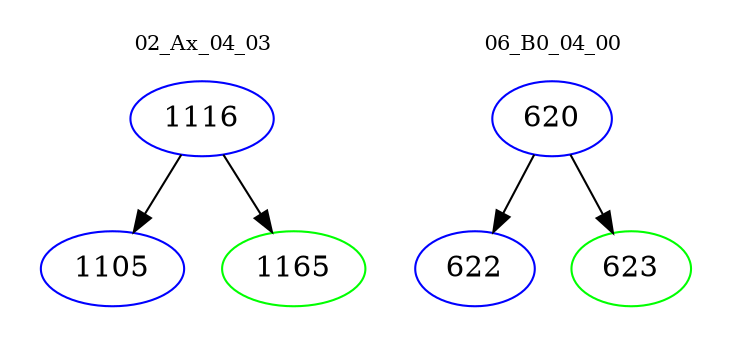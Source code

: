 digraph{
subgraph cluster_0 {
color = white
label = "02_Ax_04_03";
fontsize=10;
T0_1116 [label="1116", color="blue"]
T0_1116 -> T0_1105 [color="black"]
T0_1105 [label="1105", color="blue"]
T0_1116 -> T0_1165 [color="black"]
T0_1165 [label="1165", color="green"]
}
subgraph cluster_1 {
color = white
label = "06_B0_04_00";
fontsize=10;
T1_620 [label="620", color="blue"]
T1_620 -> T1_622 [color="black"]
T1_622 [label="622", color="blue"]
T1_620 -> T1_623 [color="black"]
T1_623 [label="623", color="green"]
}
}
